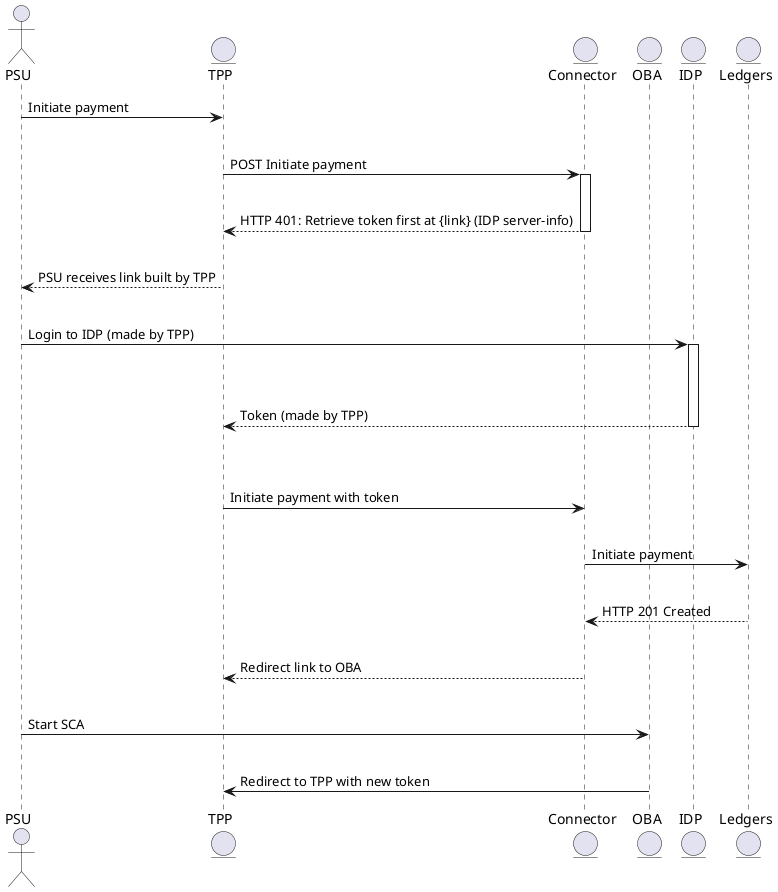 @startuml
actor PSU
entity TPP
entity Connector
entity OBA
entity IDP
entity Ledgers

PSU->TPP: Initiate payment
|||
TPP->Connector: POST Initiate payment
|||
activate Connector
Connector-->TPP: HTTP 401: Retrieve token first at {link} (IDP server-info)
deactivate Connector
|||
TPP-->PSU: PSU receives link built by TPP
|||
PSU->IDP: Login to IDP (made by TPP)
|||
activate IDP
|||
IDP-->TPP: Token (made by TPP)
|||
deactivate IDP
|||
TPP->Connector: Initiate payment with token
|||
Connector->Ledgers: Initiate payment
|||
Ledgers-->Connector: HTTP 201 Created
|||
Connector-->TPP: Redirect link to OBA
|||
PSU->OBA: Start SCA
|||
OBA->TPP: Redirect to TPP with new token

@enduml

